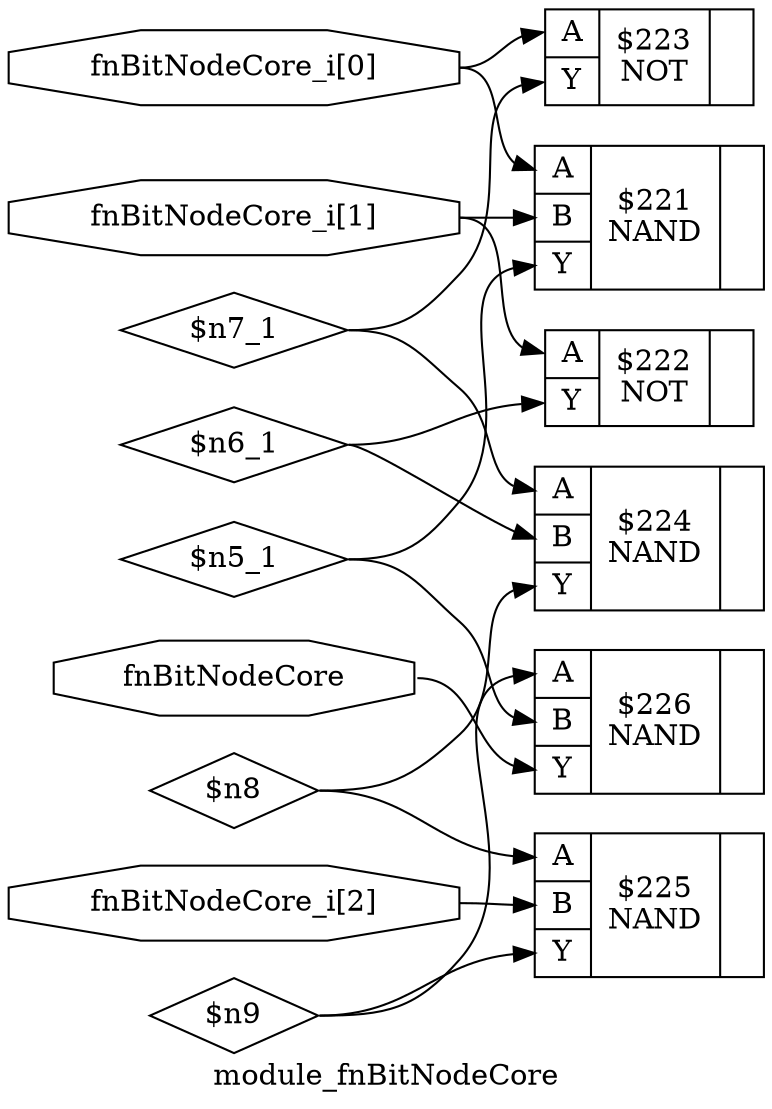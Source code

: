 digraph "module_fnBitNodeCore" {
label="module_fnBitNodeCore";
rankdir="LR";
remincross=true;
n7 [ shape=octagon, label="fnBitNodeCore", color="black", fontcolor="black" ];
n8 [ shape=octagon, label="fnBitNodeCore_i[0]", color="black", fontcolor="black" ];
n9 [ shape=octagon, label="fnBitNodeCore_i[1]", color="black", fontcolor="black" ];
n10 [ shape=octagon, label="fnBitNodeCore_i[2]", color="black", fontcolor="black" ];
c14 [ shape=record, label="{{<p11> A|<p12> B|<p13> Y}|$221\nNAND|{}}" ];
c15 [ shape=record, label="{{<p11> A|<p13> Y}|$222\nNOT|{}}" ];
c16 [ shape=record, label="{{<p11> A|<p13> Y}|$223\nNOT|{}}" ];
c17 [ shape=record, label="{{<p11> A|<p12> B|<p13> Y}|$224\nNAND|{}}" ];
c18 [ shape=record, label="{{<p11> A|<p12> B|<p13> Y}|$225\nNAND|{}}" ];
c19 [ shape=record, label="{{<p11> A|<p12> B|<p13> Y}|$226\nNAND|{}}" ];
n10:e -> c18:p12:w [color="black", label=""];
n2 [ shape=diamond, label="$n5_1" ];
n2:e -> c14:p13:w [color="black", label=""];
n2:e -> c19:p12:w [color="black", label=""];
n3 [ shape=diamond, label="$n6_1" ];
n3:e -> c15:p13:w [color="black", label=""];
n3:e -> c17:p12:w [color="black", label=""];
n4 [ shape=diamond, label="$n7_1" ];
n4:e -> c16:p13:w [color="black", label=""];
n4:e -> c17:p11:w [color="black", label=""];
n5 [ shape=diamond, label="$n8" ];
n5:e -> c17:p13:w [color="black", label=""];
n5:e -> c18:p11:w [color="black", label=""];
n6 [ shape=diamond, label="$n9" ];
n6:e -> c18:p13:w [color="black", label=""];
n6:e -> c19:p11:w [color="black", label=""];
n7:e -> c19:p13:w [color="black", label=""];
n8:e -> c14:p11:w [color="black", label=""];
n8:e -> c16:p11:w [color="black", label=""];
n9:e -> c14:p12:w [color="black", label=""];
n9:e -> c15:p11:w [color="black", label=""];
}
